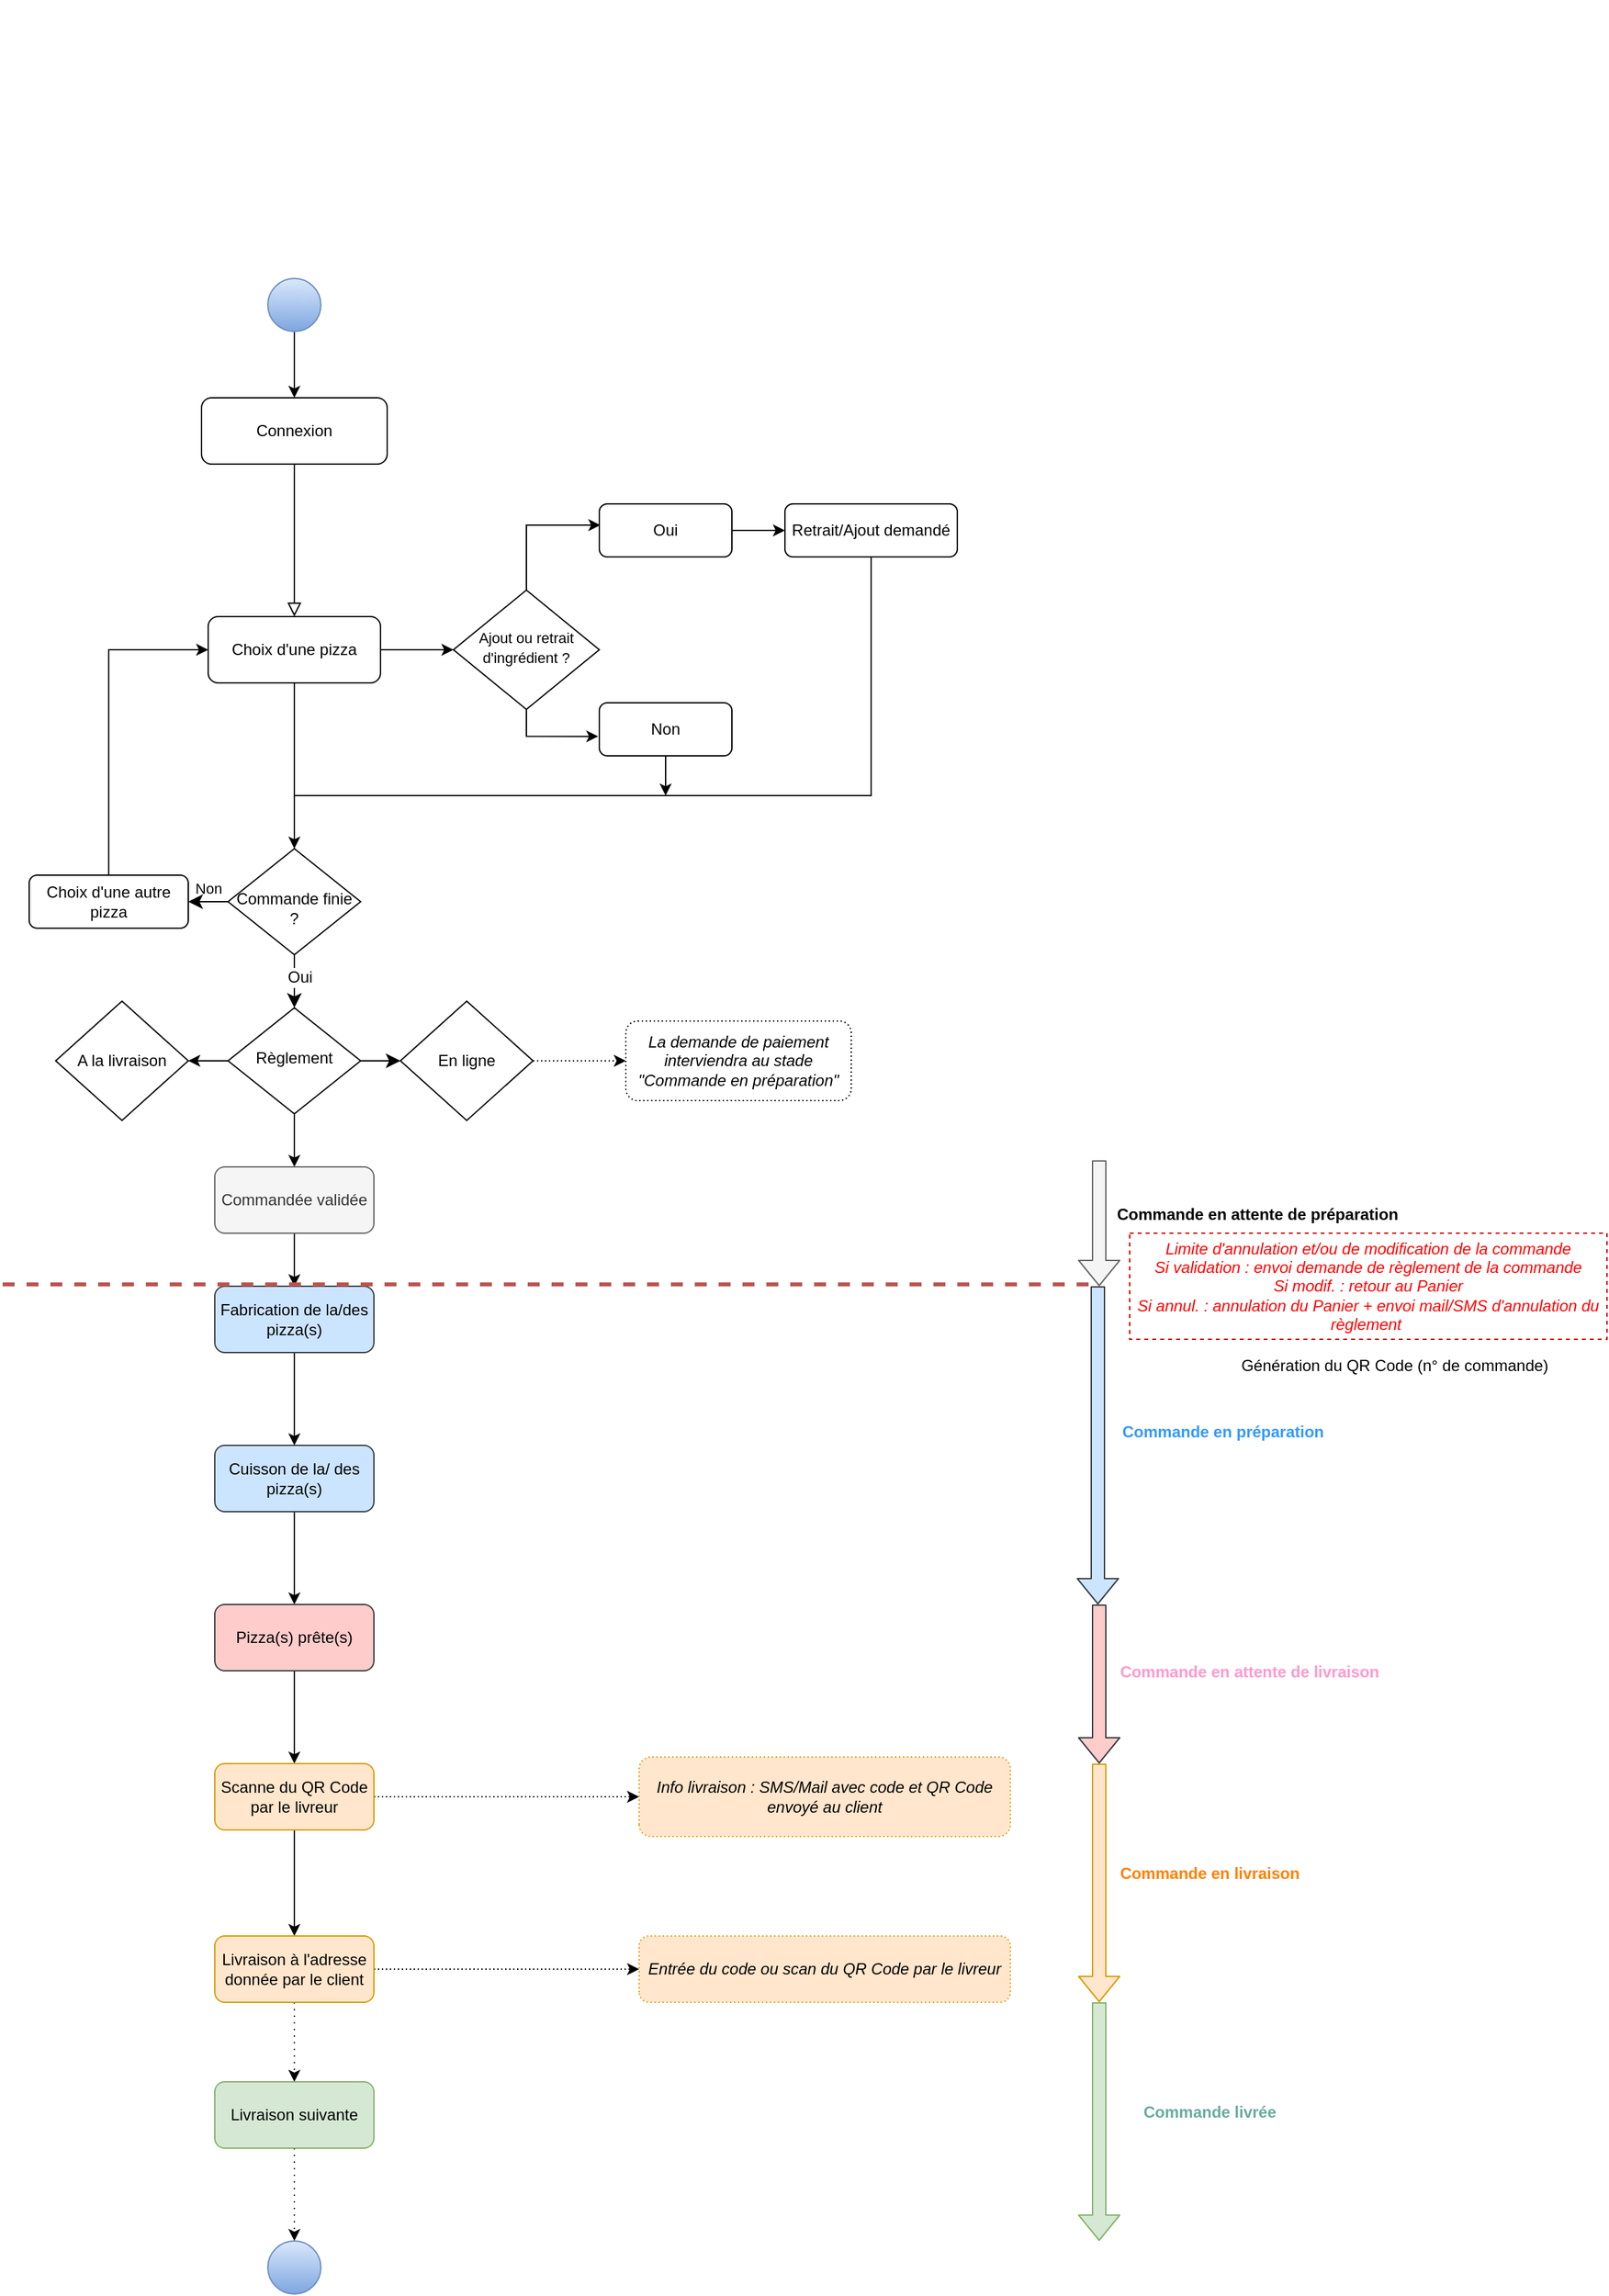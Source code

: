 <mxfile version="13.0.1" type="github">
  <diagram id="C5RBs43oDa-KdzZeNtuy" name="Page-1">
    <mxGraphModel dx="1773" dy="1642" grid="1" gridSize="10" guides="1" tooltips="1" connect="1" arrows="1" fold="1" page="1" pageScale="1" pageWidth="827" pageHeight="1169" math="0" shadow="0">
      <root>
        <mxCell id="WIyWlLk6GJQsqaUBKTNV-0" />
        <mxCell id="WIyWlLk6GJQsqaUBKTNV-1" parent="WIyWlLk6GJQsqaUBKTNV-0" />
        <mxCell id="WIyWlLk6GJQsqaUBKTNV-2" value="" style="rounded=0;html=1;jettySize=auto;orthogonalLoop=1;fontSize=11;endArrow=none;endFill=0;endSize=8;strokeWidth=1;shadow=0;labelBackgroundColor=none;edgeStyle=orthogonalEdgeStyle;" parent="WIyWlLk6GJQsqaUBKTNV-1" source="WIyWlLk6GJQsqaUBKTNV-3" target="WIyWlLk6GJQsqaUBKTNV-6" edge="1">
          <mxGeometry relative="1" as="geometry" />
        </mxCell>
        <mxCell id="Fh5ID8DqyuNmly4tTI_g-8" value="" style="edgeStyle=orthogonalEdgeStyle;rounded=0;orthogonalLoop=1;jettySize=auto;html=1;entryX=0;entryY=0.5;entryDx=0;entryDy=0;" parent="WIyWlLk6GJQsqaUBKTNV-1" source="WIyWlLk6GJQsqaUBKTNV-3" target="Fh5ID8DqyuNmly4tTI_g-9" edge="1">
          <mxGeometry relative="1" as="geometry">
            <mxPoint x="320" y="110" as="targetPoint" />
          </mxGeometry>
        </mxCell>
        <mxCell id="WIyWlLk6GJQsqaUBKTNV-3" value="Choix d&#39;une pizza" style="rounded=1;whiteSpace=wrap;html=1;fontSize=12;glass=0;strokeWidth=1;shadow=0;" parent="WIyWlLk6GJQsqaUBKTNV-1" vertex="1">
          <mxGeometry x="155" y="135" width="130" height="50" as="geometry" />
        </mxCell>
        <mxCell id="WIyWlLk6GJQsqaUBKTNV-4" value="" style="rounded=0;html=1;jettySize=auto;orthogonalLoop=1;fontSize=11;endArrow=classic;endFill=1;endSize=8;strokeWidth=1;shadow=0;labelBackgroundColor=none;edgeStyle=orthogonalEdgeStyle;" parent="WIyWlLk6GJQsqaUBKTNV-1" source="WIyWlLk6GJQsqaUBKTNV-6" target="WIyWlLk6GJQsqaUBKTNV-10" edge="1">
          <mxGeometry y="20" relative="1" as="geometry">
            <mxPoint as="offset" />
          </mxGeometry>
        </mxCell>
        <mxCell id="G-hIVbg5v9CWW5Yy8Wli-1" value="Oui&lt;br&gt;" style="text;html=1;align=center;verticalAlign=middle;resizable=0;points=[];labelBackgroundColor=#ffffff;" parent="WIyWlLk6GJQsqaUBKTNV-4" vertex="1" connectable="0">
          <mxGeometry x="-0.15" y="4" relative="1" as="geometry">
            <mxPoint as="offset" />
          </mxGeometry>
        </mxCell>
        <mxCell id="WIyWlLk6GJQsqaUBKTNV-5" value="Non" style="edgeStyle=orthogonalEdgeStyle;rounded=0;html=1;jettySize=auto;orthogonalLoop=1;fontSize=11;endArrow=classic;endFill=1;endSize=8;strokeWidth=1;shadow=0;labelBackgroundColor=none;" parent="WIyWlLk6GJQsqaUBKTNV-1" source="WIyWlLk6GJQsqaUBKTNV-6" target="WIyWlLk6GJQsqaUBKTNV-7" edge="1">
          <mxGeometry y="10" relative="1" as="geometry">
            <mxPoint as="offset" />
          </mxGeometry>
        </mxCell>
        <mxCell id="WIyWlLk6GJQsqaUBKTNV-6" value="&lt;br&gt;Commande finie ?" style="rhombus;whiteSpace=wrap;html=1;shadow=0;fontFamily=Helvetica;fontSize=12;align=center;strokeWidth=1;spacing=6;spacingTop=-4;" parent="WIyWlLk6GJQsqaUBKTNV-1" vertex="1">
          <mxGeometry x="170" y="310" width="100" height="80" as="geometry" />
        </mxCell>
        <mxCell id="Fh5ID8DqyuNmly4tTI_g-40" style="edgeStyle=orthogonalEdgeStyle;rounded=0;orthogonalLoop=1;jettySize=auto;html=1;exitX=0.5;exitY=0;exitDx=0;exitDy=0;entryX=0;entryY=0.5;entryDx=0;entryDy=0;" parent="WIyWlLk6GJQsqaUBKTNV-1" source="WIyWlLk6GJQsqaUBKTNV-7" target="WIyWlLk6GJQsqaUBKTNV-3" edge="1">
          <mxGeometry relative="1" as="geometry" />
        </mxCell>
        <mxCell id="WIyWlLk6GJQsqaUBKTNV-7" value="Choix d&#39;une autre pizza" style="rounded=1;whiteSpace=wrap;html=1;fontSize=12;glass=0;strokeWidth=1;shadow=0;" parent="WIyWlLk6GJQsqaUBKTNV-1" vertex="1">
          <mxGeometry x="20" y="330" width="120" height="40" as="geometry" />
        </mxCell>
        <mxCell id="WIyWlLk6GJQsqaUBKTNV-9" value="" style="edgeStyle=orthogonalEdgeStyle;rounded=0;html=1;jettySize=auto;orthogonalLoop=1;fontSize=11;endArrow=classic;endFill=1;endSize=8;strokeWidth=1;shadow=0;labelBackgroundColor=none;" parent="WIyWlLk6GJQsqaUBKTNV-1" source="WIyWlLk6GJQsqaUBKTNV-10" edge="1">
          <mxGeometry y="10" relative="1" as="geometry">
            <mxPoint as="offset" />
            <mxPoint x="300" y="470" as="targetPoint" />
          </mxGeometry>
        </mxCell>
        <mxCell id="Fh5ID8DqyuNmly4tTI_g-42" value="" style="edgeStyle=orthogonalEdgeStyle;rounded=0;orthogonalLoop=1;jettySize=auto;html=1;entryX=1;entryY=0.5;entryDx=0;entryDy=0;" parent="WIyWlLk6GJQsqaUBKTNV-1" source="WIyWlLk6GJQsqaUBKTNV-10" edge="1">
          <mxGeometry relative="1" as="geometry">
            <mxPoint x="140" y="470" as="targetPoint" />
          </mxGeometry>
        </mxCell>
        <mxCell id="G-hIVbg5v9CWW5Yy8Wli-6" value="" style="edgeStyle=orthogonalEdgeStyle;rounded=0;orthogonalLoop=1;jettySize=auto;html=1;" parent="WIyWlLk6GJQsqaUBKTNV-1" source="WIyWlLk6GJQsqaUBKTNV-10" target="G-hIVbg5v9CWW5Yy8Wli-2" edge="1">
          <mxGeometry relative="1" as="geometry" />
        </mxCell>
        <mxCell id="WIyWlLk6GJQsqaUBKTNV-10" value="Règlement" style="rhombus;whiteSpace=wrap;html=1;shadow=0;fontFamily=Helvetica;fontSize=12;align=center;strokeWidth=1;spacing=6;spacingTop=-4;" parent="WIyWlLk6GJQsqaUBKTNV-1" vertex="1">
          <mxGeometry x="170" y="430" width="100" height="80" as="geometry" />
        </mxCell>
        <mxCell id="Fh5ID8DqyuNmly4tTI_g-0" value="Connexion" style="rounded=1;whiteSpace=wrap;html=1;fontSize=12;glass=0;strokeWidth=1;shadow=0;" parent="WIyWlLk6GJQsqaUBKTNV-1" vertex="1">
          <mxGeometry x="150" y="-30" width="140" height="50" as="geometry" />
        </mxCell>
        <mxCell id="Fh5ID8DqyuNmly4tTI_g-6" value="" style="rounded=0;html=1;jettySize=auto;orthogonalLoop=1;fontSize=11;endArrow=block;endFill=0;endSize=8;strokeWidth=1;shadow=0;labelBackgroundColor=none;edgeStyle=orthogonalEdgeStyle;exitX=0.5;exitY=1;exitDx=0;exitDy=0;" parent="WIyWlLk6GJQsqaUBKTNV-1" source="Fh5ID8DqyuNmly4tTI_g-0" target="WIyWlLk6GJQsqaUBKTNV-3" edge="1">
          <mxGeometry y="20" relative="1" as="geometry">
            <mxPoint as="offset" />
            <mxPoint x="260" y="60" as="sourcePoint" />
            <mxPoint x="260" y="100" as="targetPoint" />
          </mxGeometry>
        </mxCell>
        <mxCell id="Fh5ID8DqyuNmly4tTI_g-58" style="edgeStyle=orthogonalEdgeStyle;rounded=0;orthogonalLoop=1;jettySize=auto;html=1;exitX=0.5;exitY=1;exitDx=0;exitDy=0;entryX=-0.008;entryY=0.633;entryDx=0;entryDy=0;entryPerimeter=0;startArrow=none;startFill=0;endArrow=classic;endFill=1;" parent="WIyWlLk6GJQsqaUBKTNV-1" source="Fh5ID8DqyuNmly4tTI_g-9" target="Fh5ID8DqyuNmly4tTI_g-52" edge="1">
          <mxGeometry relative="1" as="geometry" />
        </mxCell>
        <mxCell id="Fh5ID8DqyuNmly4tTI_g-59" style="edgeStyle=orthogonalEdgeStyle;rounded=0;orthogonalLoop=1;jettySize=auto;html=1;exitX=0.5;exitY=0;exitDx=0;exitDy=0;entryX=0.008;entryY=0.4;entryDx=0;entryDy=0;entryPerimeter=0;startArrow=none;startFill=0;endArrow=classic;endFill=1;" parent="WIyWlLk6GJQsqaUBKTNV-1" source="Fh5ID8DqyuNmly4tTI_g-9" target="Fh5ID8DqyuNmly4tTI_g-49" edge="1">
          <mxGeometry relative="1" as="geometry" />
        </mxCell>
        <mxCell id="Fh5ID8DqyuNmly4tTI_g-9" value="&lt;font style=&quot;font-size: 11px&quot;&gt;Ajout ou retrait d&#39;ingrédient ?&lt;/font&gt;" style="rhombus;whiteSpace=wrap;html=1;shadow=0;fontFamily=Helvetica;fontSize=12;align=center;strokeWidth=1;spacing=6;spacingTop=-4;" parent="WIyWlLk6GJQsqaUBKTNV-1" vertex="1">
          <mxGeometry x="340" y="115" width="110" height="90" as="geometry" />
        </mxCell>
        <mxCell id="Fh5ID8DqyuNmly4tTI_g-27" style="edgeStyle=orthogonalEdgeStyle;rounded=0;orthogonalLoop=1;jettySize=auto;html=1;exitX=1;exitY=0.5;exitDx=0;exitDy=0;" parent="WIyWlLk6GJQsqaUBKTNV-1" source="Fh5ID8DqyuNmly4tTI_g-49" target="Fh5ID8DqyuNmly4tTI_g-26" edge="1">
          <mxGeometry relative="1" as="geometry">
            <mxPoint x="416" y="40" as="sourcePoint" />
          </mxGeometry>
        </mxCell>
        <mxCell id="Fh5ID8DqyuNmly4tTI_g-35" style="edgeStyle=orthogonalEdgeStyle;rounded=0;orthogonalLoop=1;jettySize=auto;html=1;exitX=0.5;exitY=1;exitDx=0;exitDy=0;entryX=0.5;entryY=0;entryDx=0;entryDy=0;endArrow=classic;endFill=1;" parent="WIyWlLk6GJQsqaUBKTNV-1" source="Fh5ID8DqyuNmly4tTI_g-26" target="WIyWlLk6GJQsqaUBKTNV-6" edge="1">
          <mxGeometry relative="1" as="geometry">
            <Array as="points">
              <mxPoint x="655" y="270" />
              <mxPoint x="220" y="270" />
            </Array>
          </mxGeometry>
        </mxCell>
        <mxCell id="Fh5ID8DqyuNmly4tTI_g-26" value="Retrait/Ajout demandé" style="rounded=1;whiteSpace=wrap;html=1;fontSize=12;glass=0;strokeWidth=1;shadow=0;" parent="WIyWlLk6GJQsqaUBKTNV-1" vertex="1">
          <mxGeometry x="590" y="50" width="130" height="40" as="geometry" />
        </mxCell>
        <mxCell id="Fh5ID8DqyuNmly4tTI_g-49" value="Oui" style="rounded=1;whiteSpace=wrap;html=1;" parent="WIyWlLk6GJQsqaUBKTNV-1" vertex="1">
          <mxGeometry x="450" y="50" width="100" height="40" as="geometry" />
        </mxCell>
        <mxCell id="G-hIVbg5v9CWW5Yy8Wli-16" style="edgeStyle=orthogonalEdgeStyle;rounded=0;orthogonalLoop=1;jettySize=auto;html=1;exitX=0.5;exitY=1;exitDx=0;exitDy=0;endArrow=classic;endFill=1;" parent="WIyWlLk6GJQsqaUBKTNV-1" source="Fh5ID8DqyuNmly4tTI_g-52" edge="1">
          <mxGeometry relative="1" as="geometry">
            <mxPoint x="500" y="270" as="targetPoint" />
          </mxGeometry>
        </mxCell>
        <mxCell id="Fh5ID8DqyuNmly4tTI_g-52" value="Non" style="rounded=1;whiteSpace=wrap;html=1;" parent="WIyWlLk6GJQsqaUBKTNV-1" vertex="1">
          <mxGeometry x="450" y="200" width="100" height="40" as="geometry" />
        </mxCell>
        <mxCell id="G-hIVbg5v9CWW5Yy8Wli-13" value="" style="edgeStyle=orthogonalEdgeStyle;rounded=0;orthogonalLoop=1;jettySize=auto;html=1;" parent="WIyWlLk6GJQsqaUBKTNV-1" source="G-hIVbg5v9CWW5Yy8Wli-2" target="G-hIVbg5v9CWW5Yy8Wli-12" edge="1">
          <mxGeometry relative="1" as="geometry" />
        </mxCell>
        <mxCell id="G-hIVbg5v9CWW5Yy8Wli-2" value="Commandée validée" style="rounded=1;whiteSpace=wrap;html=1;direction=north;fillColor=#f5f5f5;strokeColor=#666666;fontColor=#333333;" parent="WIyWlLk6GJQsqaUBKTNV-1" vertex="1">
          <mxGeometry x="160" y="550" width="120" height="50" as="geometry" />
        </mxCell>
        <mxCell id="P_ejqXxA3MmKmbAG34VU-8" value="" style="edgeStyle=orthogonalEdgeStyle;rounded=0;orthogonalLoop=1;jettySize=auto;html=1;strokeWidth=1;" parent="WIyWlLk6GJQsqaUBKTNV-1" source="G-hIVbg5v9CWW5Yy8Wli-12" target="P_ejqXxA3MmKmbAG34VU-7" edge="1">
          <mxGeometry relative="1" as="geometry" />
        </mxCell>
        <mxCell id="G-hIVbg5v9CWW5Yy8Wli-12" value="Fabrication de la/des pizza(s)" style="rounded=1;whiteSpace=wrap;html=1;direction=north;fillColor=#cce5ff;strokeColor=#36393d;" parent="WIyWlLk6GJQsqaUBKTNV-1" vertex="1">
          <mxGeometry x="160" y="640" width="120" height="50" as="geometry" />
        </mxCell>
        <mxCell id="P_ejqXxA3MmKmbAG34VU-10" value="" style="edgeStyle=orthogonalEdgeStyle;rounded=0;orthogonalLoop=1;jettySize=auto;html=1;strokeWidth=1;" parent="WIyWlLk6GJQsqaUBKTNV-1" source="P_ejqXxA3MmKmbAG34VU-7" target="P_ejqXxA3MmKmbAG34VU-9" edge="1">
          <mxGeometry relative="1" as="geometry" />
        </mxCell>
        <mxCell id="P_ejqXxA3MmKmbAG34VU-7" value="Cuisson de la/ des pizza(s)" style="rounded=1;whiteSpace=wrap;html=1;direction=north;fillColor=#cce5ff;strokeColor=#36393d;" parent="WIyWlLk6GJQsqaUBKTNV-1" vertex="1">
          <mxGeometry x="160" y="760" width="120" height="50" as="geometry" />
        </mxCell>
        <mxCell id="P_ejqXxA3MmKmbAG34VU-17" value="" style="edgeStyle=orthogonalEdgeStyle;rounded=0;orthogonalLoop=1;jettySize=auto;html=1;strokeWidth=1;fontColor=#9AC7BF;" parent="WIyWlLk6GJQsqaUBKTNV-1" source="P_ejqXxA3MmKmbAG34VU-9" target="P_ejqXxA3MmKmbAG34VU-16" edge="1">
          <mxGeometry relative="1" as="geometry" />
        </mxCell>
        <mxCell id="P_ejqXxA3MmKmbAG34VU-9" value="Pizza(s) prête(s)" style="rounded=1;whiteSpace=wrap;html=1;direction=north;fillColor=#ffcccc;strokeColor=#36393d;" parent="WIyWlLk6GJQsqaUBKTNV-1" vertex="1">
          <mxGeometry x="160" y="880" width="120" height="50" as="geometry" />
        </mxCell>
        <mxCell id="P_ejqXxA3MmKmbAG34VU-21" value="" style="edgeStyle=orthogonalEdgeStyle;rounded=0;orthogonalLoop=1;jettySize=auto;html=1;strokeWidth=1;fontColor=#FF8000;" parent="WIyWlLk6GJQsqaUBKTNV-1" source="P_ejqXxA3MmKmbAG34VU-16" target="P_ejqXxA3MmKmbAG34VU-20" edge="1">
          <mxGeometry relative="1" as="geometry" />
        </mxCell>
        <mxCell id="SvVdULVF1Hvvb6DCQOAH-1" value="" style="edgeStyle=orthogonalEdgeStyle;rounded=0;orthogonalLoop=1;jettySize=auto;html=1;dashed=1;dashPattern=1 2;" parent="WIyWlLk6GJQsqaUBKTNV-1" source="P_ejqXxA3MmKmbAG34VU-16" target="SvVdULVF1Hvvb6DCQOAH-0" edge="1">
          <mxGeometry relative="1" as="geometry" />
        </mxCell>
        <mxCell id="P_ejqXxA3MmKmbAG34VU-16" value="Scanne du QR Code par le livreur" style="rounded=1;whiteSpace=wrap;html=1;direction=north;fillColor=#ffe6cc;strokeColor=#d79b00;" parent="WIyWlLk6GJQsqaUBKTNV-1" vertex="1">
          <mxGeometry x="160" y="1000" width="120" height="50" as="geometry" />
        </mxCell>
        <mxCell id="SvVdULVF1Hvvb6DCQOAH-0" value="&lt;i&gt;Info livraison : SMS/Mail avec code et QR Code envoyé au client&lt;/i&gt;" style="rounded=1;whiteSpace=wrap;html=1;direction=north;fillColor=#ffe6cc;strokeColor=#d79b00;dashed=1;dashPattern=1 2;" parent="WIyWlLk6GJQsqaUBKTNV-1" vertex="1">
          <mxGeometry x="480" y="995" width="280" height="60" as="geometry" />
        </mxCell>
        <mxCell id="SvVdULVF1Hvvb6DCQOAH-3" value="" style="edgeStyle=orthogonalEdgeStyle;rounded=0;orthogonalLoop=1;jettySize=auto;html=1;dashed=1;dashPattern=1 2;" parent="WIyWlLk6GJQsqaUBKTNV-1" source="P_ejqXxA3MmKmbAG34VU-20" target="SvVdULVF1Hvvb6DCQOAH-2" edge="1">
          <mxGeometry relative="1" as="geometry" />
        </mxCell>
        <mxCell id="SvVdULVF1Hvvb6DCQOAH-6" value="" style="edgeStyle=orthogonalEdgeStyle;rounded=0;orthogonalLoop=1;jettySize=auto;html=1;dashed=1;dashPattern=1 4;fontColor=#E6D0DE;" parent="WIyWlLk6GJQsqaUBKTNV-1" source="P_ejqXxA3MmKmbAG34VU-20" target="SvVdULVF1Hvvb6DCQOAH-5" edge="1">
          <mxGeometry relative="1" as="geometry" />
        </mxCell>
        <mxCell id="P_ejqXxA3MmKmbAG34VU-20" value="Livraison à l&#39;adresse donnée par le client" style="rounded=1;whiteSpace=wrap;html=1;direction=north;fillColor=#ffe6cc;strokeColor=#d79b00;" parent="WIyWlLk6GJQsqaUBKTNV-1" vertex="1">
          <mxGeometry x="160" y="1130" width="120" height="50" as="geometry" />
        </mxCell>
        <mxCell id="SvVdULVF1Hvvb6DCQOAH-7" value="" style="edgeStyle=orthogonalEdgeStyle;rounded=0;orthogonalLoop=1;jettySize=auto;html=1;dashed=1;dashPattern=1 4;fontColor=#E6D0DE;" parent="WIyWlLk6GJQsqaUBKTNV-1" source="SvVdULVF1Hvvb6DCQOAH-5" target="P_ejqXxA3MmKmbAG34VU-3" edge="1">
          <mxGeometry relative="1" as="geometry" />
        </mxCell>
        <mxCell id="SvVdULVF1Hvvb6DCQOAH-5" value="Livraison suivante" style="rounded=1;whiteSpace=wrap;html=1;direction=north;fillColor=#d5e8d4;strokeColor=#82b366;" parent="WIyWlLk6GJQsqaUBKTNV-1" vertex="1">
          <mxGeometry x="160" y="1240" width="120" height="50" as="geometry" />
        </mxCell>
        <mxCell id="SvVdULVF1Hvvb6DCQOAH-2" value="&lt;i&gt;Entrée du code ou scan du QR Code par le livreur&lt;/i&gt;" style="rounded=1;whiteSpace=wrap;html=1;direction=north;fillColor=#ffe6cc;strokeColor=#d79b00;dashed=1;dashPattern=1 2;" parent="WIyWlLk6GJQsqaUBKTNV-1" vertex="1">
          <mxGeometry x="480" y="1130" width="280" height="50" as="geometry" />
        </mxCell>
        <mxCell id="G-hIVbg5v9CWW5Yy8Wli-9" value="A la livraison" style="rhombus;whiteSpace=wrap;html=1;" parent="WIyWlLk6GJQsqaUBKTNV-1" vertex="1">
          <mxGeometry x="40" y="425" width="100" height="90" as="geometry" />
        </mxCell>
        <mxCell id="G-hIVbg5v9CWW5Yy8Wli-10" value="En ligne" style="rhombus;whiteSpace=wrap;html=1;" parent="WIyWlLk6GJQsqaUBKTNV-1" vertex="1">
          <mxGeometry x="300" y="425" width="100" height="90" as="geometry" />
        </mxCell>
        <mxCell id="G-hIVbg5v9CWW5Yy8Wli-20" value="&lt;font color=&quot;#ff0000&quot;&gt;Limite d&#39;annulation et/ou de modification de la commande&lt;br&gt;Si validation : envoi demande de règlement de la commande&lt;br&gt;Si modif. : retour au Panier&lt;br&gt;Si annul. : annulation du Panier + envoi mail/SMS d&#39;annulation du règlement&amp;nbsp;&lt;br&gt;&lt;/font&gt;" style="text;html=1;strokeColor=#CC0000;fillColor=none;align=center;verticalAlign=middle;whiteSpace=wrap;rounded=0;fontStyle=2;dashed=1;" parent="WIyWlLk6GJQsqaUBKTNV-1" vertex="1">
          <mxGeometry x="850" y="600" width="360" height="80" as="geometry" />
        </mxCell>
        <mxCell id="P_ejqXxA3MmKmbAG34VU-2" value="" style="edgeStyle=orthogonalEdgeStyle;rounded=0;orthogonalLoop=1;jettySize=auto;html=1;" parent="WIyWlLk6GJQsqaUBKTNV-1" source="P_ejqXxA3MmKmbAG34VU-1" target="Fh5ID8DqyuNmly4tTI_g-0" edge="1">
          <mxGeometry relative="1" as="geometry" />
        </mxCell>
        <mxCell id="P_ejqXxA3MmKmbAG34VU-1" value="" style="ellipse;whiteSpace=wrap;html=1;aspect=fixed;fillColor=#dae8fc;gradientColor=#7ea6e0;strokeColor=#6c8ebf;" parent="WIyWlLk6GJQsqaUBKTNV-1" vertex="1">
          <mxGeometry x="200" y="-120" width="40" height="40" as="geometry" />
        </mxCell>
        <mxCell id="P_ejqXxA3MmKmbAG34VU-3" value="" style="ellipse;whiteSpace=wrap;html=1;aspect=fixed;fillColor=#dae8fc;gradientColor=#7ea6e0;strokeColor=#6c8ebf;" parent="WIyWlLk6GJQsqaUBKTNV-1" vertex="1">
          <mxGeometry x="200" y="1360" width="40" height="40" as="geometry" />
        </mxCell>
        <mxCell id="P_ejqXxA3MmKmbAG34VU-4" value="" style="shape=flexArrow;endArrow=classic;html=1;fillColor=#cce5ff;strokeColor=#36393d;" parent="WIyWlLk6GJQsqaUBKTNV-1" edge="1">
          <mxGeometry width="50" height="50" relative="1" as="geometry">
            <mxPoint x="826" y="640" as="sourcePoint" />
            <mxPoint x="826" y="880" as="targetPoint" />
          </mxGeometry>
        </mxCell>
        <mxCell id="P_ejqXxA3MmKmbAG34VU-5" value="Commande en attente de préparation" style="text;html=1;align=center;verticalAlign=middle;resizable=0;points=[];labelBackgroundColor=#ffffff;rotation=0;fontStyle=1" parent="P_ejqXxA3MmKmbAG34VU-4" vertex="1" connectable="0">
          <mxGeometry x="-0.73" y="4" relative="1" as="geometry">
            <mxPoint x="116" y="-87.0" as="offset" />
          </mxGeometry>
        </mxCell>
        <mxCell id="P_ejqXxA3MmKmbAG34VU-6" value="" style="endArrow=none;dashed=1;html=1;fillColor=#f8cecc;strokeColor=#b85450;strokeWidth=3;" parent="WIyWlLk6GJQsqaUBKTNV-1" edge="1">
          <mxGeometry width="50" height="50" relative="1" as="geometry">
            <mxPoint y="638.67" as="sourcePoint" />
            <mxPoint x="820" y="638.67" as="targetPoint" />
          </mxGeometry>
        </mxCell>
        <mxCell id="P_ejqXxA3MmKmbAG34VU-11" value="" style="shape=flexArrow;endArrow=classic;html=1;fillColor=#f5f5f5;strokeColor=#666666;" parent="WIyWlLk6GJQsqaUBKTNV-1" edge="1">
          <mxGeometry width="50" height="50" relative="1" as="geometry">
            <mxPoint x="827" y="545" as="sourcePoint" />
            <mxPoint x="827" y="640" as="targetPoint" />
          </mxGeometry>
        </mxCell>
        <mxCell id="P_ejqXxA3MmKmbAG34VU-12" value="Commande en préparation" style="text;html=1;align=center;verticalAlign=middle;resizable=0;points=[];labelBackgroundColor=#ffffff;rotation=0;fontColor=#3399FF;fontStyle=1" parent="P_ejqXxA3MmKmbAG34VU-11" vertex="1" connectable="0">
          <mxGeometry x="-0.73" y="4" relative="1" as="geometry">
            <mxPoint x="89" y="192" as="offset" />
          </mxGeometry>
        </mxCell>
        <mxCell id="P_ejqXxA3MmKmbAG34VU-13" value="" style="shape=flexArrow;endArrow=classic;html=1;fillColor=#ffcccc;strokeColor=#36393d;" parent="WIyWlLk6GJQsqaUBKTNV-1" edge="1">
          <mxGeometry width="50" height="50" relative="1" as="geometry">
            <mxPoint x="827" y="880" as="sourcePoint" />
            <mxPoint x="827" y="1000" as="targetPoint" />
          </mxGeometry>
        </mxCell>
        <mxCell id="P_ejqXxA3MmKmbAG34VU-15" value="Commande en attente de livraison" style="text;html=1;align=center;verticalAlign=middle;resizable=0;points=[];labelBackgroundColor=#ffffff;rotation=0;fontColor=#FF99CC;fontStyle=1" parent="P_ejqXxA3MmKmbAG34VU-13" vertex="1" connectable="0">
          <mxGeometry x="0.093" y="10" relative="1" as="geometry">
            <mxPoint x="103" y="-14.67" as="offset" />
          </mxGeometry>
        </mxCell>
        <mxCell id="P_ejqXxA3MmKmbAG34VU-18" value="" style="shape=flexArrow;endArrow=classic;html=1;fillColor=#ffe6cc;strokeColor=#d79b00;" parent="WIyWlLk6GJQsqaUBKTNV-1" edge="1">
          <mxGeometry width="50" height="50" relative="1" as="geometry">
            <mxPoint x="827" y="1000" as="sourcePoint" />
            <mxPoint x="827" y="1180" as="targetPoint" />
          </mxGeometry>
        </mxCell>
        <mxCell id="P_ejqXxA3MmKmbAG34VU-19" value="Commande en livraison" style="text;html=1;align=center;verticalAlign=middle;resizable=0;points=[];labelBackgroundColor=#ffffff;rotation=0;fontColor=#FF8000;fontStyle=1" parent="P_ejqXxA3MmKmbAG34VU-18" vertex="1" connectable="0">
          <mxGeometry x="0.093" y="10" relative="1" as="geometry">
            <mxPoint x="73" y="-15.33" as="offset" />
          </mxGeometry>
        </mxCell>
        <mxCell id="SvVdULVF1Hvvb6DCQOAH-8" value="" style="shape=flexArrow;endArrow=classic;html=1;fillColor=#d5e8d4;strokeColor=#82b366;" parent="WIyWlLk6GJQsqaUBKTNV-1" edge="1">
          <mxGeometry width="50" height="50" relative="1" as="geometry">
            <mxPoint x="827" y="1180" as="sourcePoint" />
            <mxPoint x="827" y="1360" as="targetPoint" />
          </mxGeometry>
        </mxCell>
        <mxCell id="SvVdULVF1Hvvb6DCQOAH-9" value="Commande livrée" style="text;html=1;align=center;verticalAlign=middle;resizable=0;points=[];labelBackgroundColor=#ffffff;rotation=0;fontColor=#67AB9F;fontStyle=1" parent="SvVdULVF1Hvvb6DCQOAH-8" vertex="1" connectable="0">
          <mxGeometry x="0.093" y="10" relative="1" as="geometry">
            <mxPoint x="73" y="-15.33" as="offset" />
          </mxGeometry>
        </mxCell>
        <mxCell id="SvVdULVF1Hvvb6DCQOAH-13" value="&lt;font color=&quot;#000000&quot; style=&quot;font-size: 28px&quot;&gt;&lt;b&gt;&lt;br&gt;&lt;/b&gt;&lt;/font&gt;" style="text;html=1;strokeColor=none;fillColor=none;align=center;verticalAlign=middle;whiteSpace=wrap;rounded=0;fontColor=#FF99CC;" parent="WIyWlLk6GJQsqaUBKTNV-1" vertex="1">
          <mxGeometry x="170" y="-330" width="590" height="110" as="geometry" />
        </mxCell>
        <mxCell id="SvVdULVF1Hvvb6DCQOAH-16" value="&lt;font color=&quot;#000000&quot;&gt;&lt;i&gt;La demande de paiement interviendra au stade &quot;Commande en préparation&quot;&lt;/i&gt;&lt;/font&gt;" style="rounded=1;whiteSpace=wrap;html=1;fontColor=#FF99CC;dashed=1;dashPattern=1 2;" parent="WIyWlLk6GJQsqaUBKTNV-1" vertex="1">
          <mxGeometry x="470" y="440" width="170" height="60" as="geometry" />
        </mxCell>
        <mxCell id="SvVdULVF1Hvvb6DCQOAH-19" value="" style="edgeStyle=orthogonalEdgeStyle;rounded=0;orthogonalLoop=1;jettySize=auto;html=1;dashed=1;dashPattern=1 2;fontColor=#FF99CC;" parent="WIyWlLk6GJQsqaUBKTNV-1" source="G-hIVbg5v9CWW5Yy8Wli-10" target="SvVdULVF1Hvvb6DCQOAH-16" edge="1">
          <mxGeometry relative="1" as="geometry">
            <mxPoint x="400" y="470" as="sourcePoint" />
            <mxPoint x="520" y="470" as="targetPoint" />
          </mxGeometry>
        </mxCell>
        <mxCell id="SvVdULVF1Hvvb6DCQOAH-27" value="&lt;font color=&quot;#000000&quot;&gt;Génération du QR Code (n° de commande)&lt;/font&gt;" style="text;html=1;strokeColor=none;fillColor=none;align=center;verticalAlign=middle;whiteSpace=wrap;rounded=0;dashed=1;fontColor=#FF99CC;" parent="WIyWlLk6GJQsqaUBKTNV-1" vertex="1">
          <mxGeometry x="890" y="690" width="320" height="20" as="geometry" />
        </mxCell>
      </root>
    </mxGraphModel>
  </diagram>
</mxfile>
